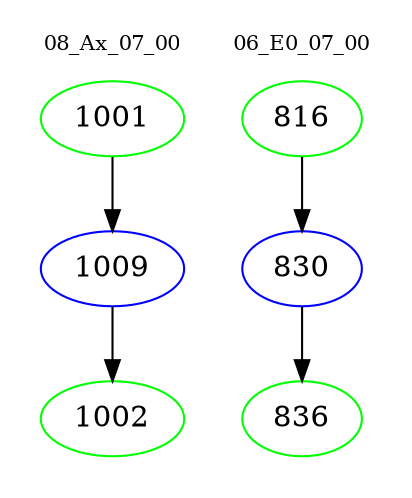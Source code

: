 digraph{
subgraph cluster_0 {
color = white
label = "08_Ax_07_00";
fontsize=10;
T0_1001 [label="1001", color="green"]
T0_1001 -> T0_1009 [color="black"]
T0_1009 [label="1009", color="blue"]
T0_1009 -> T0_1002 [color="black"]
T0_1002 [label="1002", color="green"]
}
subgraph cluster_1 {
color = white
label = "06_E0_07_00";
fontsize=10;
T1_816 [label="816", color="green"]
T1_816 -> T1_830 [color="black"]
T1_830 [label="830", color="blue"]
T1_830 -> T1_836 [color="black"]
T1_836 [label="836", color="green"]
}
}
